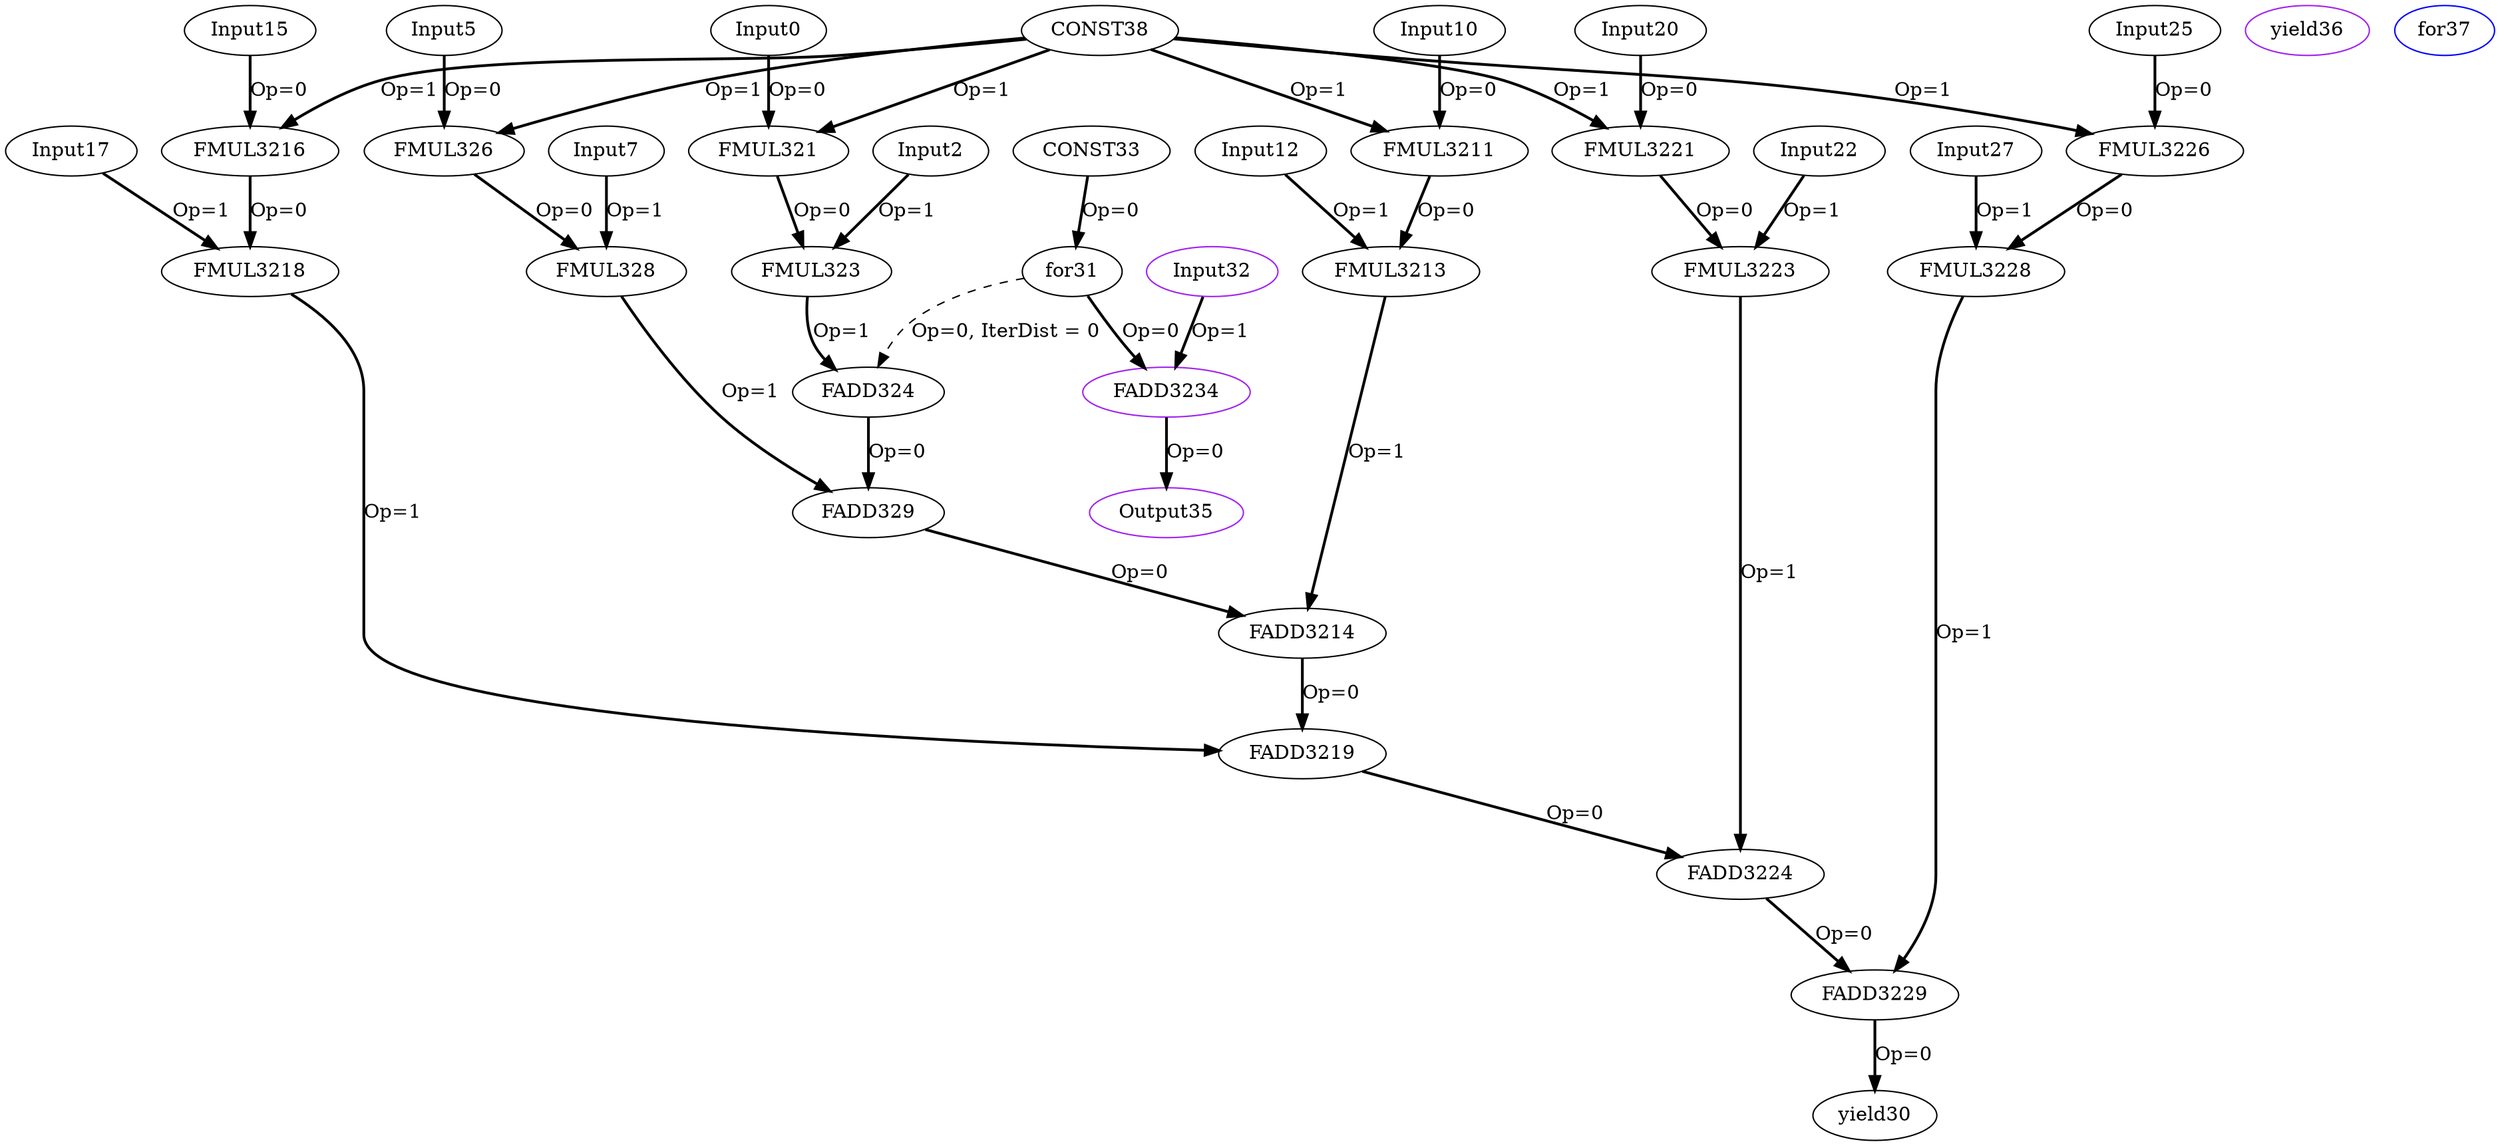 Digraph G {
Input0[opcode = "Input", ref_name="kernel_gemm_1_1", size="120", offset="0,0", pattern="24,5,-96,25", color = black];
FMUL321[opcode = "FMUL32", color = black];
Input2[opcode = "Input", ref_name="kernel_gemm_1_2", size="3000", offset="0,0", pattern="600,5,-2396,25", color = black];
FMUL323[opcode = "FMUL32", color = black];
FADD324[opcode = "FADD32", color = black];
Input5[opcode = "Input", ref_name="kernel_gemm_1_1", size="120", offset="0,4", pattern="24,5,-96,25", color = black];
FMUL326[opcode = "FMUL32", color = black];
Input7[opcode = "Input", ref_name="kernel_gemm_1_2", size="3000", offset="0,100", pattern="600,5,-2396,25", color = black];
FMUL328[opcode = "FMUL32", color = black];
FADD329[opcode = "FADD32", color = black];
Input10[opcode = "Input", ref_name="kernel_gemm_1_1", size="120", offset="0,8", pattern="24,5,-96,25", color = black];
FMUL3211[opcode = "FMUL32", color = black];
Input12[opcode = "Input", ref_name="kernel_gemm_1_2", size="3000", offset="0,200", pattern="600,5,-2396,25", color = black];
FMUL3213[opcode = "FMUL32", color = black];
FADD3214[opcode = "FADD32", color = black];
Input15[opcode = "Input", ref_name="kernel_gemm_1_1", size="120", offset="0,12", pattern="24,5,-96,25", color = black];
FMUL3216[opcode = "FMUL32", color = black];
Input17[opcode = "Input", ref_name="kernel_gemm_1_2", size="3000", offset="0,300", pattern="600,5,-2396,25", color = black];
FMUL3218[opcode = "FMUL32", color = black];
FADD3219[opcode = "FADD32", color = black];
Input20[opcode = "Input", ref_name="kernel_gemm_1_1", size="120", offset="0,16", pattern="24,5,-96,25", color = black];
FMUL3221[opcode = "FMUL32", color = black];
Input22[opcode = "Input", ref_name="kernel_gemm_1_2", size="3000", offset="0,400", pattern="600,5,-2396,25", color = black];
FMUL3223[opcode = "FMUL32", color = black];
FADD3224[opcode = "FADD32", color = black];
Input25[opcode = "Input", ref_name="kernel_gemm_1_1", size="120", offset="0,20", pattern="24,5,-96,25", color = black];
FMUL3226[opcode = "FMUL32", color = black];
Input27[opcode = "Input", ref_name="kernel_gemm_1_2", size="3000", offset="0,500", pattern="600,5,-2396,25", color = black];
FMUL3228[opcode = "FMUL32", color = black];
FADD3229[opcode = "FADD32", color = black];
yield30[opcode = "yield", color = black];
for31[opcode = "for", color = black];
Input32[opcode = "Input", ref_name="kernel_gemm_1_0", size="100", offset="0,0", pattern="0,5,4,25", color = purple];
CONST33[opcode = "CONST", value="0x00000000", color = black];
FADD3234[opcode = "FADD32", color = purple];
Output35[opcode = "Output", ref_name="kernel_gemm_1_3", size="100", offset="0,0", pattern="0,5,4,25", color = purple];
yield36[opcode = "yield", color = purple];
for37[opcode = "for", color = blue];
CONST38[opcode = "CONST", value="0x3FC00000", color = black];
Input0 -> FMUL321[color = black, style = bold, operand = 0, label = "Op=0"];
CONST38 -> FMUL321[color = black, style = bold, operand = 1, label = "Op=1"];
FMUL321 -> FMUL323[color = black, style = bold, operand = 0, label = "Op=0"];
Input2 -> FMUL323[color = black, style = bold, operand = 1, label = "Op=1"];
for31 -> FADD324[color = black, style = dashed, operand = 0, iterdist = 0, label = "Op=0, IterDist = 0"];
FMUL323 -> FADD324[color = black, style = bold, operand = 1, label = "Op=1"];
Input5 -> FMUL326[color = black, style = bold, operand = 0, label = "Op=0"];
CONST38 -> FMUL326[color = black, style = bold, operand = 1, label = "Op=1"];
FMUL326 -> FMUL328[color = black, style = bold, operand = 0, label = "Op=0"];
Input7 -> FMUL328[color = black, style = bold, operand = 1, label = "Op=1"];
FADD324 -> FADD329[color = black, style = bold, operand = 0, label = "Op=0"];
FMUL328 -> FADD329[color = black, style = bold, operand = 1, label = "Op=1"];
Input10 -> FMUL3211[color = black, style = bold, operand = 0, label = "Op=0"];
CONST38 -> FMUL3211[color = black, style = bold, operand = 1, label = "Op=1"];
FMUL3211 -> FMUL3213[color = black, style = bold, operand = 0, label = "Op=0"];
Input12 -> FMUL3213[color = black, style = bold, operand = 1, label = "Op=1"];
FADD329 -> FADD3214[color = black, style = bold, operand = 0, label = "Op=0"];
FMUL3213 -> FADD3214[color = black, style = bold, operand = 1, label = "Op=1"];
Input15 -> FMUL3216[color = black, style = bold, operand = 0, label = "Op=0"];
CONST38 -> FMUL3216[color = black, style = bold, operand = 1, label = "Op=1"];
FMUL3216 -> FMUL3218[color = black, style = bold, operand = 0, label = "Op=0"];
Input17 -> FMUL3218[color = black, style = bold, operand = 1, label = "Op=1"];
FADD3214 -> FADD3219[color = black, style = bold, operand = 0, label = "Op=0"];
FMUL3218 -> FADD3219[color = black, style = bold, operand = 1, label = "Op=1"];
Input20 -> FMUL3221[color = black, style = bold, operand = 0, label = "Op=0"];
CONST38 -> FMUL3221[color = black, style = bold, operand = 1, label = "Op=1"];
FMUL3221 -> FMUL3223[color = black, style = bold, operand = 0, label = "Op=0"];
Input22 -> FMUL3223[color = black, style = bold, operand = 1, label = "Op=1"];
FADD3219 -> FADD3224[color = black, style = bold, operand = 0, label = "Op=0"];
FMUL3223 -> FADD3224[color = black, style = bold, operand = 1, label = "Op=1"];
Input25 -> FMUL3226[color = black, style = bold, operand = 0, label = "Op=0"];
CONST38 -> FMUL3226[color = black, style = bold, operand = 1, label = "Op=1"];
FMUL3226 -> FMUL3228[color = black, style = bold, operand = 0, label = "Op=0"];
Input27 -> FMUL3228[color = black, style = bold, operand = 1, label = "Op=1"];
FADD3224 -> FADD3229[color = black, style = bold, operand = 0, label = "Op=0"];
FMUL3228 -> FADD3229[color = black, style = bold, operand = 1, label = "Op=1"];
FADD3229 -> yield30[color = black, style = bold, operand = 0, label = "Op=0"];
CONST33 -> for31[color = black, style = bold, operand = 0, label = "Op=0"];
for31 -> FADD3234[color = black, style = bold, operand = 0, label = "Op=0"];
Input32 -> FADD3234[color = black, style = bold, operand = 1, label = "Op=1"];
FADD3234 -> Output35[color = black, style = bold, operand = 0, label = "Op=0"];
}
